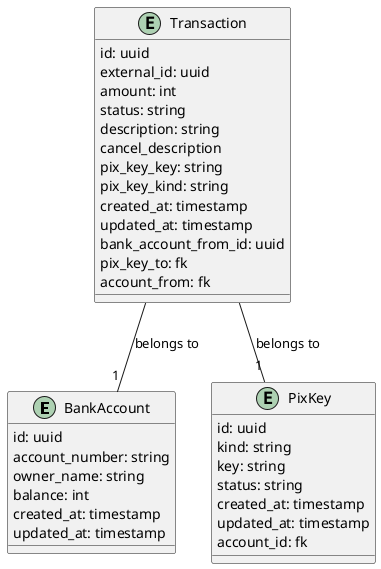 @startuml Banks
entity "BankAccount" {
  id: uuid
  account_number: string
  owner_name: string
  balance: int
  created_at: timestamp
  updated_at: timestamp
}

entity "PixKey" {
  id: uuid
  kind: string
  key: string
  status: string
  created_at: timestamp
  updated_at: timestamp
  account_id: fk
}

entity "Transaction" {
  id: uuid
  external_id: uuid
  amount: int
  status: string
  description: string
  cancel_description
  pix_key_key: string
  pix_key_kind: string
  created_at: timestamp
  updated_at: timestamp
  bank_account_from_id: uuid
  pix_key_to: fk
  account_from: fk
}

Transaction -- "1" PixKey : belongs to
Transaction -- "1" BankAccount: belongs to
@enduml